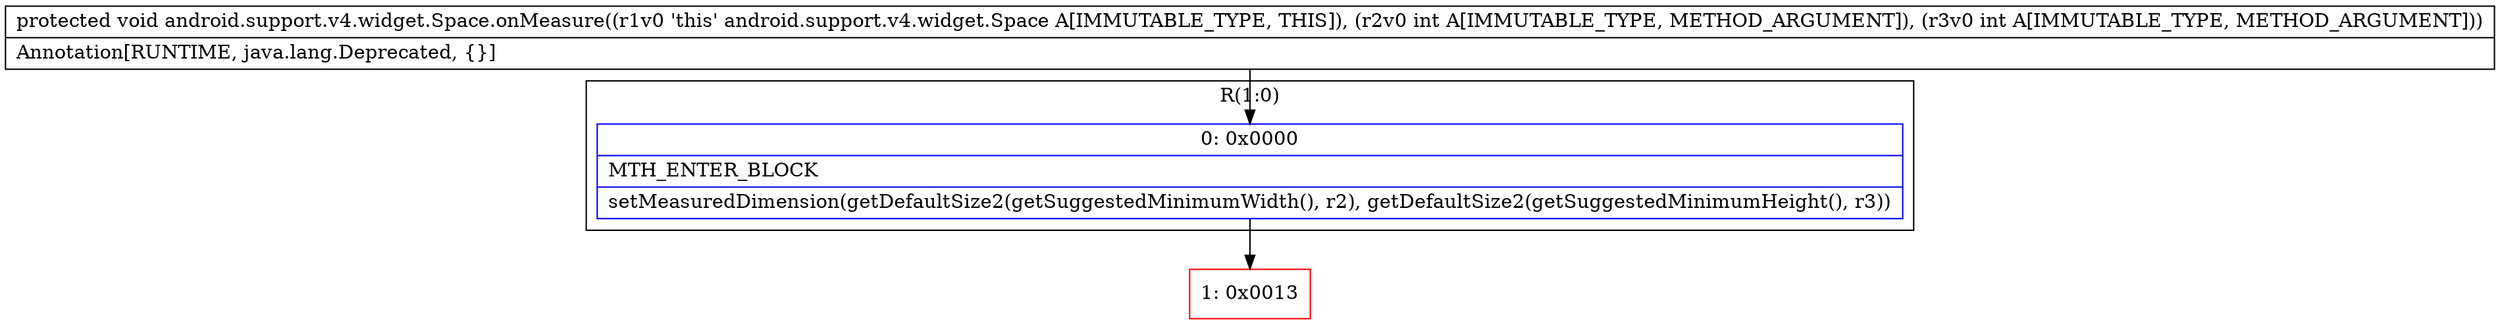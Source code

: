 digraph "CFG forandroid.support.v4.widget.Space.onMeasure(II)V" {
subgraph cluster_Region_1578271786 {
label = "R(1:0)";
node [shape=record,color=blue];
Node_0 [shape=record,label="{0\:\ 0x0000|MTH_ENTER_BLOCK\l|setMeasuredDimension(getDefaultSize2(getSuggestedMinimumWidth(), r2), getDefaultSize2(getSuggestedMinimumHeight(), r3))\l}"];
}
Node_1 [shape=record,color=red,label="{1\:\ 0x0013}"];
MethodNode[shape=record,label="{protected void android.support.v4.widget.Space.onMeasure((r1v0 'this' android.support.v4.widget.Space A[IMMUTABLE_TYPE, THIS]), (r2v0 int A[IMMUTABLE_TYPE, METHOD_ARGUMENT]), (r3v0 int A[IMMUTABLE_TYPE, METHOD_ARGUMENT]))  | Annotation[RUNTIME, java.lang.Deprecated, \{\}]\l}"];
MethodNode -> Node_0;
Node_0 -> Node_1;
}

